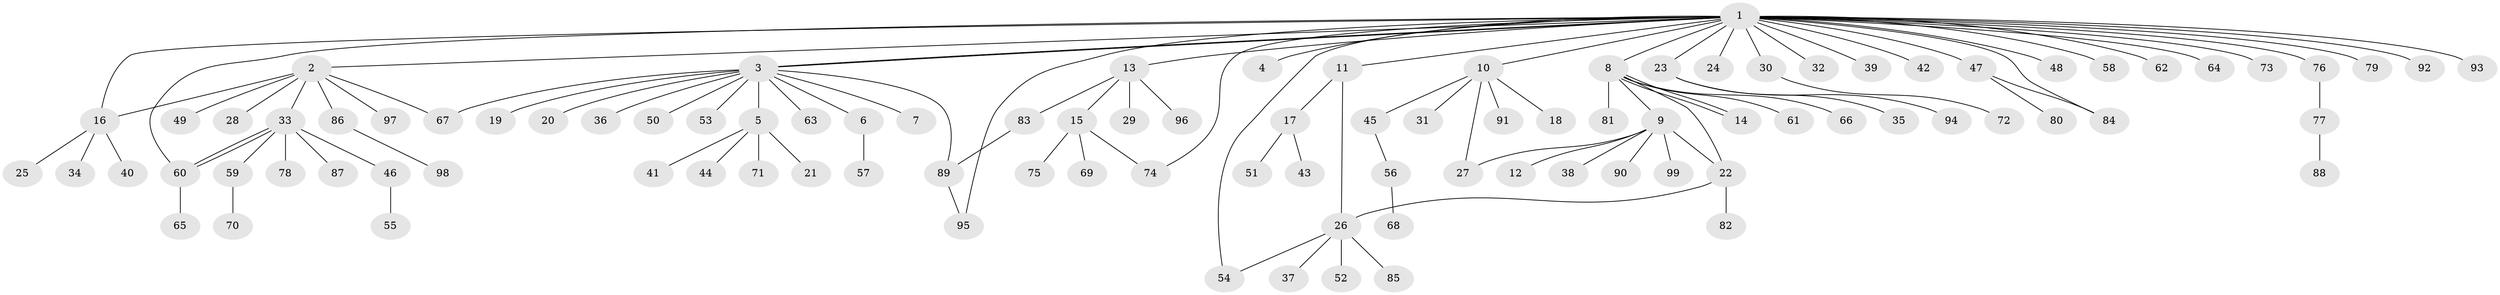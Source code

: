 // Generated by graph-tools (version 1.1) at 2025/01/03/09/25 03:01:46]
// undirected, 99 vertices, 112 edges
graph export_dot {
graph [start="1"]
  node [color=gray90,style=filled];
  1;
  2;
  3;
  4;
  5;
  6;
  7;
  8;
  9;
  10;
  11;
  12;
  13;
  14;
  15;
  16;
  17;
  18;
  19;
  20;
  21;
  22;
  23;
  24;
  25;
  26;
  27;
  28;
  29;
  30;
  31;
  32;
  33;
  34;
  35;
  36;
  37;
  38;
  39;
  40;
  41;
  42;
  43;
  44;
  45;
  46;
  47;
  48;
  49;
  50;
  51;
  52;
  53;
  54;
  55;
  56;
  57;
  58;
  59;
  60;
  61;
  62;
  63;
  64;
  65;
  66;
  67;
  68;
  69;
  70;
  71;
  72;
  73;
  74;
  75;
  76;
  77;
  78;
  79;
  80;
  81;
  82;
  83;
  84;
  85;
  86;
  87;
  88;
  89;
  90;
  91;
  92;
  93;
  94;
  95;
  96;
  97;
  98;
  99;
  1 -- 2;
  1 -- 3;
  1 -- 3;
  1 -- 4;
  1 -- 8;
  1 -- 10;
  1 -- 11;
  1 -- 13;
  1 -- 16;
  1 -- 23;
  1 -- 24;
  1 -- 30;
  1 -- 32;
  1 -- 39;
  1 -- 42;
  1 -- 47;
  1 -- 48;
  1 -- 54;
  1 -- 58;
  1 -- 60;
  1 -- 62;
  1 -- 64;
  1 -- 73;
  1 -- 74;
  1 -- 76;
  1 -- 79;
  1 -- 84;
  1 -- 92;
  1 -- 93;
  1 -- 95;
  2 -- 16;
  2 -- 28;
  2 -- 33;
  2 -- 49;
  2 -- 67;
  2 -- 86;
  2 -- 97;
  3 -- 5;
  3 -- 6;
  3 -- 7;
  3 -- 19;
  3 -- 20;
  3 -- 36;
  3 -- 50;
  3 -- 53;
  3 -- 63;
  3 -- 67;
  3 -- 89;
  5 -- 21;
  5 -- 41;
  5 -- 44;
  5 -- 71;
  6 -- 57;
  8 -- 9;
  8 -- 14;
  8 -- 14;
  8 -- 22;
  8 -- 61;
  8 -- 66;
  8 -- 81;
  9 -- 12;
  9 -- 22;
  9 -- 27;
  9 -- 38;
  9 -- 90;
  9 -- 99;
  10 -- 18;
  10 -- 27;
  10 -- 31;
  10 -- 45;
  10 -- 91;
  11 -- 17;
  11 -- 26;
  13 -- 15;
  13 -- 29;
  13 -- 83;
  13 -- 96;
  15 -- 69;
  15 -- 74;
  15 -- 75;
  16 -- 25;
  16 -- 34;
  16 -- 40;
  17 -- 43;
  17 -- 51;
  22 -- 26;
  22 -- 82;
  23 -- 35;
  23 -- 94;
  26 -- 37;
  26 -- 52;
  26 -- 54;
  26 -- 85;
  30 -- 72;
  33 -- 46;
  33 -- 59;
  33 -- 60;
  33 -- 60;
  33 -- 78;
  33 -- 87;
  45 -- 56;
  46 -- 55;
  47 -- 80;
  47 -- 84;
  56 -- 68;
  59 -- 70;
  60 -- 65;
  76 -- 77;
  77 -- 88;
  83 -- 89;
  86 -- 98;
  89 -- 95;
}
